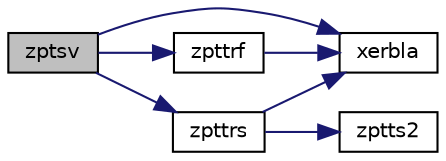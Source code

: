 digraph "zptsv"
{
 // LATEX_PDF_SIZE
  edge [fontname="Helvetica",fontsize="10",labelfontname="Helvetica",labelfontsize="10"];
  node [fontname="Helvetica",fontsize="10",shape=record];
  rankdir="LR";
  Node1 [label="zptsv",height=0.2,width=0.4,color="black", fillcolor="grey75", style="filled", fontcolor="black",tooltip="ZPTSV computes the solution to system of linear equations A * X = B for PT matrices"];
  Node1 -> Node2 [color="midnightblue",fontsize="10",style="solid",fontname="Helvetica"];
  Node2 [label="xerbla",height=0.2,width=0.4,color="black", fillcolor="white", style="filled",URL="$xerbla_8f.html#a377ee61015baf8dea7770b3a404b1c07",tooltip="XERBLA"];
  Node1 -> Node3 [color="midnightblue",fontsize="10",style="solid",fontname="Helvetica"];
  Node3 [label="zpttrf",height=0.2,width=0.4,color="black", fillcolor="white", style="filled",URL="$zpttrf_8f.html#ac66038080132a6b116df577c91e3a39d",tooltip="ZPTTRF"];
  Node3 -> Node2 [color="midnightblue",fontsize="10",style="solid",fontname="Helvetica"];
  Node1 -> Node4 [color="midnightblue",fontsize="10",style="solid",fontname="Helvetica"];
  Node4 [label="zpttrs",height=0.2,width=0.4,color="black", fillcolor="white", style="filled",URL="$zpttrs_8f.html#a7a91b8a69883b74c20c26aee3c537c55",tooltip="ZPTTRS"];
  Node4 -> Node2 [color="midnightblue",fontsize="10",style="solid",fontname="Helvetica"];
  Node4 -> Node5 [color="midnightblue",fontsize="10",style="solid",fontname="Helvetica"];
  Node5 [label="zptts2",height=0.2,width=0.4,color="black", fillcolor="white", style="filled",URL="$zptts2_8f.html#a216beeac0fe239f03d9b37f51e96d7c7",tooltip="ZPTTS2 solves a tridiagonal system of the form AX=B using the L D LH factorization computed by spttrf..."];
}
